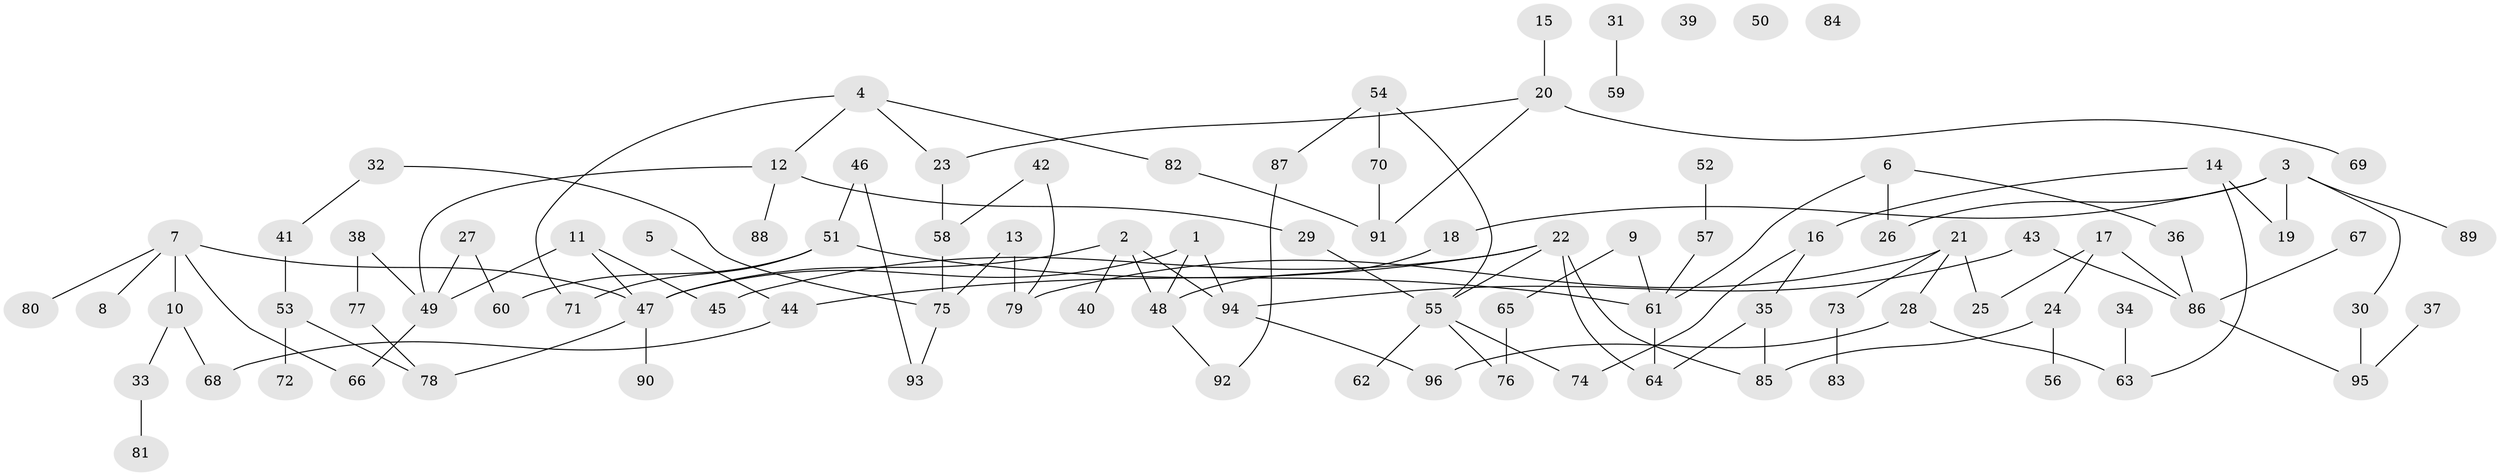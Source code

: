 // coarse degree distribution, {3: 0.12, 8: 0.08, 2: 0.32, 4: 0.16, 1: 0.16, 9: 0.04, 5: 0.08, 6: 0.04}
// Generated by graph-tools (version 1.1) at 2025/35/03/04/25 23:35:48]
// undirected, 96 vertices, 116 edges
graph export_dot {
  node [color=gray90,style=filled];
  1;
  2;
  3;
  4;
  5;
  6;
  7;
  8;
  9;
  10;
  11;
  12;
  13;
  14;
  15;
  16;
  17;
  18;
  19;
  20;
  21;
  22;
  23;
  24;
  25;
  26;
  27;
  28;
  29;
  30;
  31;
  32;
  33;
  34;
  35;
  36;
  37;
  38;
  39;
  40;
  41;
  42;
  43;
  44;
  45;
  46;
  47;
  48;
  49;
  50;
  51;
  52;
  53;
  54;
  55;
  56;
  57;
  58;
  59;
  60;
  61;
  62;
  63;
  64;
  65;
  66;
  67;
  68;
  69;
  70;
  71;
  72;
  73;
  74;
  75;
  76;
  77;
  78;
  79;
  80;
  81;
  82;
  83;
  84;
  85;
  86;
  87;
  88;
  89;
  90;
  91;
  92;
  93;
  94;
  95;
  96;
  1 -- 47;
  1 -- 48;
  1 -- 94;
  2 -- 40;
  2 -- 47;
  2 -- 48;
  2 -- 94;
  3 -- 18;
  3 -- 19;
  3 -- 26;
  3 -- 30;
  3 -- 89;
  4 -- 12;
  4 -- 23;
  4 -- 71;
  4 -- 82;
  5 -- 44;
  6 -- 26;
  6 -- 36;
  6 -- 61;
  7 -- 8;
  7 -- 10;
  7 -- 47;
  7 -- 66;
  7 -- 80;
  9 -- 61;
  9 -- 65;
  10 -- 33;
  10 -- 68;
  11 -- 45;
  11 -- 47;
  11 -- 49;
  12 -- 29;
  12 -- 49;
  12 -- 88;
  13 -- 75;
  13 -- 79;
  14 -- 16;
  14 -- 19;
  14 -- 63;
  15 -- 20;
  16 -- 35;
  16 -- 74;
  17 -- 24;
  17 -- 25;
  17 -- 86;
  18 -- 48;
  20 -- 23;
  20 -- 69;
  20 -- 91;
  21 -- 25;
  21 -- 28;
  21 -- 73;
  21 -- 79;
  22 -- 44;
  22 -- 45;
  22 -- 55;
  22 -- 64;
  22 -- 85;
  23 -- 58;
  24 -- 56;
  24 -- 85;
  27 -- 49;
  27 -- 60;
  28 -- 63;
  28 -- 96;
  29 -- 55;
  30 -- 95;
  31 -- 59;
  32 -- 41;
  32 -- 75;
  33 -- 81;
  34 -- 63;
  35 -- 64;
  35 -- 85;
  36 -- 86;
  37 -- 95;
  38 -- 49;
  38 -- 77;
  41 -- 53;
  42 -- 58;
  42 -- 79;
  43 -- 86;
  43 -- 94;
  44 -- 68;
  46 -- 51;
  46 -- 93;
  47 -- 78;
  47 -- 90;
  48 -- 92;
  49 -- 66;
  51 -- 60;
  51 -- 61;
  51 -- 71;
  52 -- 57;
  53 -- 72;
  53 -- 78;
  54 -- 55;
  54 -- 70;
  54 -- 87;
  55 -- 62;
  55 -- 74;
  55 -- 76;
  57 -- 61;
  58 -- 75;
  61 -- 64;
  65 -- 76;
  67 -- 86;
  70 -- 91;
  73 -- 83;
  75 -- 93;
  77 -- 78;
  82 -- 91;
  86 -- 95;
  87 -- 92;
  94 -- 96;
}
